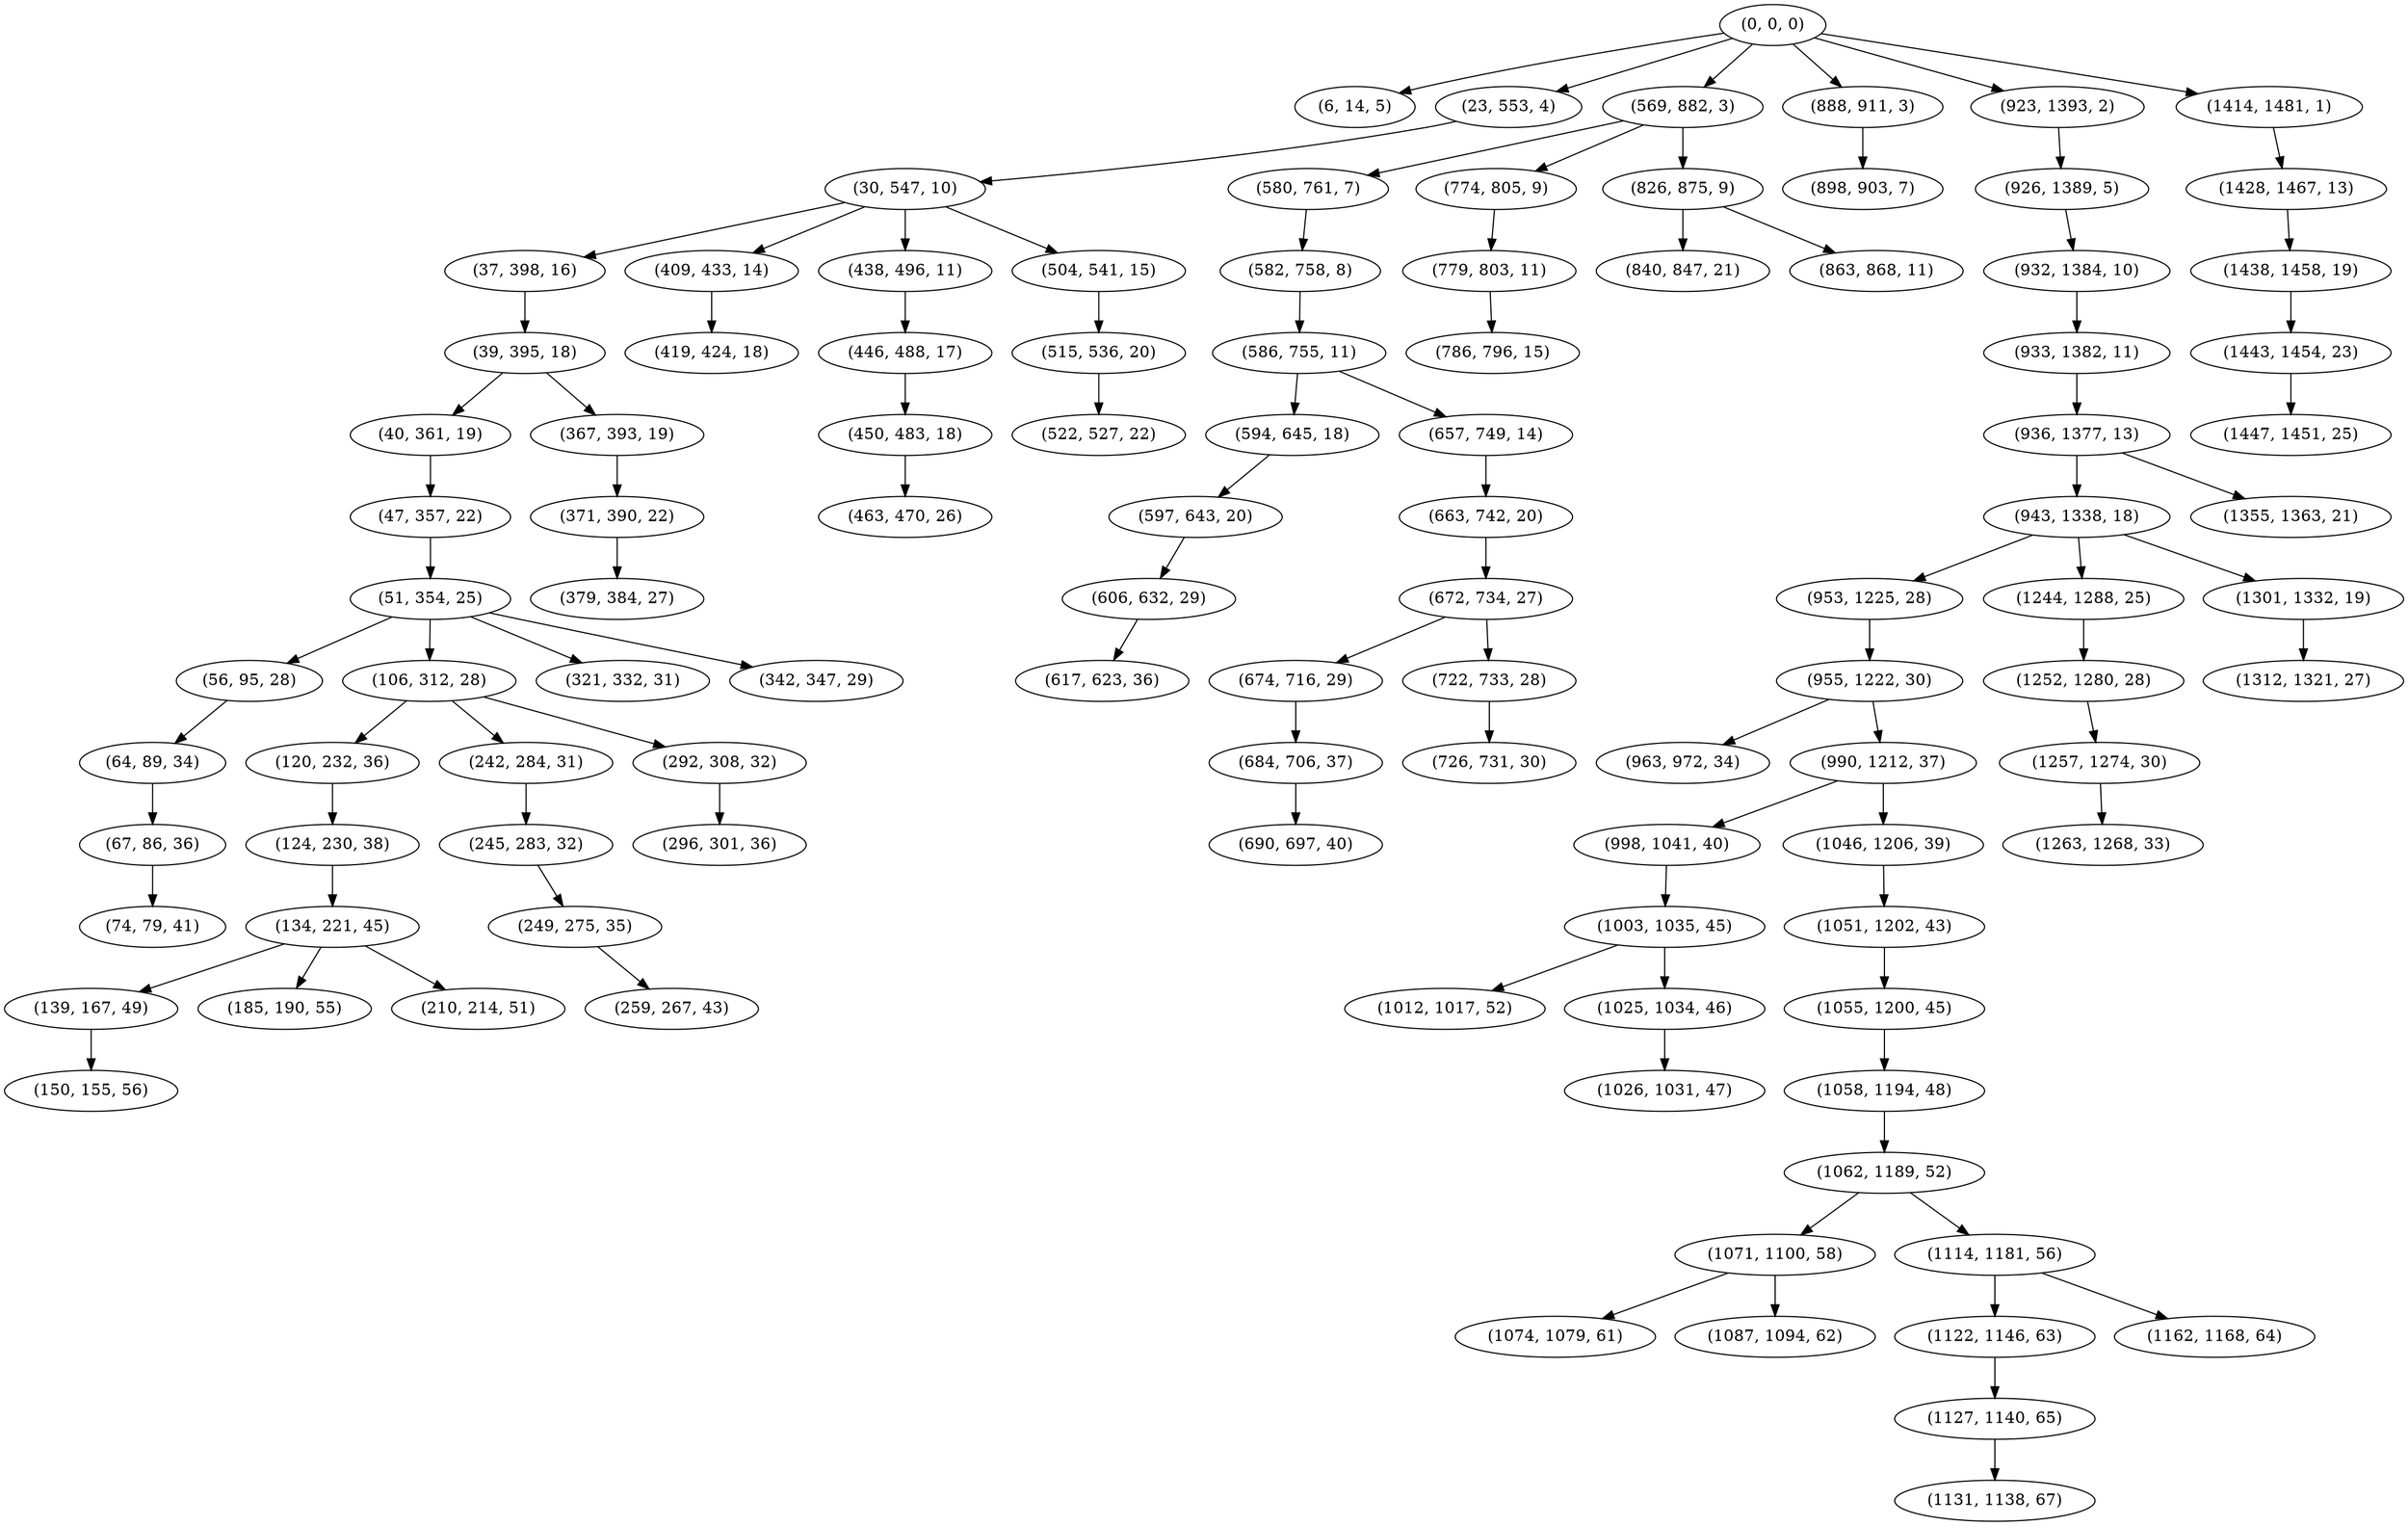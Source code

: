 digraph tree {
    "(0, 0, 0)";
    "(6, 14, 5)";
    "(23, 553, 4)";
    "(30, 547, 10)";
    "(37, 398, 16)";
    "(39, 395, 18)";
    "(40, 361, 19)";
    "(47, 357, 22)";
    "(51, 354, 25)";
    "(56, 95, 28)";
    "(64, 89, 34)";
    "(67, 86, 36)";
    "(74, 79, 41)";
    "(106, 312, 28)";
    "(120, 232, 36)";
    "(124, 230, 38)";
    "(134, 221, 45)";
    "(139, 167, 49)";
    "(150, 155, 56)";
    "(185, 190, 55)";
    "(210, 214, 51)";
    "(242, 284, 31)";
    "(245, 283, 32)";
    "(249, 275, 35)";
    "(259, 267, 43)";
    "(292, 308, 32)";
    "(296, 301, 36)";
    "(321, 332, 31)";
    "(342, 347, 29)";
    "(367, 393, 19)";
    "(371, 390, 22)";
    "(379, 384, 27)";
    "(409, 433, 14)";
    "(419, 424, 18)";
    "(438, 496, 11)";
    "(446, 488, 17)";
    "(450, 483, 18)";
    "(463, 470, 26)";
    "(504, 541, 15)";
    "(515, 536, 20)";
    "(522, 527, 22)";
    "(569, 882, 3)";
    "(580, 761, 7)";
    "(582, 758, 8)";
    "(586, 755, 11)";
    "(594, 645, 18)";
    "(597, 643, 20)";
    "(606, 632, 29)";
    "(617, 623, 36)";
    "(657, 749, 14)";
    "(663, 742, 20)";
    "(672, 734, 27)";
    "(674, 716, 29)";
    "(684, 706, 37)";
    "(690, 697, 40)";
    "(722, 733, 28)";
    "(726, 731, 30)";
    "(774, 805, 9)";
    "(779, 803, 11)";
    "(786, 796, 15)";
    "(826, 875, 9)";
    "(840, 847, 21)";
    "(863, 868, 11)";
    "(888, 911, 3)";
    "(898, 903, 7)";
    "(923, 1393, 2)";
    "(926, 1389, 5)";
    "(932, 1384, 10)";
    "(933, 1382, 11)";
    "(936, 1377, 13)";
    "(943, 1338, 18)";
    "(953, 1225, 28)";
    "(955, 1222, 30)";
    "(963, 972, 34)";
    "(990, 1212, 37)";
    "(998, 1041, 40)";
    "(1003, 1035, 45)";
    "(1012, 1017, 52)";
    "(1025, 1034, 46)";
    "(1026, 1031, 47)";
    "(1046, 1206, 39)";
    "(1051, 1202, 43)";
    "(1055, 1200, 45)";
    "(1058, 1194, 48)";
    "(1062, 1189, 52)";
    "(1071, 1100, 58)";
    "(1074, 1079, 61)";
    "(1087, 1094, 62)";
    "(1114, 1181, 56)";
    "(1122, 1146, 63)";
    "(1127, 1140, 65)";
    "(1131, 1138, 67)";
    "(1162, 1168, 64)";
    "(1244, 1288, 25)";
    "(1252, 1280, 28)";
    "(1257, 1274, 30)";
    "(1263, 1268, 33)";
    "(1301, 1332, 19)";
    "(1312, 1321, 27)";
    "(1355, 1363, 21)";
    "(1414, 1481, 1)";
    "(1428, 1467, 13)";
    "(1438, 1458, 19)";
    "(1443, 1454, 23)";
    "(1447, 1451, 25)";
    "(0, 0, 0)" -> "(6, 14, 5)";
    "(0, 0, 0)" -> "(23, 553, 4)";
    "(0, 0, 0)" -> "(569, 882, 3)";
    "(0, 0, 0)" -> "(888, 911, 3)";
    "(0, 0, 0)" -> "(923, 1393, 2)";
    "(0, 0, 0)" -> "(1414, 1481, 1)";
    "(23, 553, 4)" -> "(30, 547, 10)";
    "(30, 547, 10)" -> "(37, 398, 16)";
    "(30, 547, 10)" -> "(409, 433, 14)";
    "(30, 547, 10)" -> "(438, 496, 11)";
    "(30, 547, 10)" -> "(504, 541, 15)";
    "(37, 398, 16)" -> "(39, 395, 18)";
    "(39, 395, 18)" -> "(40, 361, 19)";
    "(39, 395, 18)" -> "(367, 393, 19)";
    "(40, 361, 19)" -> "(47, 357, 22)";
    "(47, 357, 22)" -> "(51, 354, 25)";
    "(51, 354, 25)" -> "(56, 95, 28)";
    "(51, 354, 25)" -> "(106, 312, 28)";
    "(51, 354, 25)" -> "(321, 332, 31)";
    "(51, 354, 25)" -> "(342, 347, 29)";
    "(56, 95, 28)" -> "(64, 89, 34)";
    "(64, 89, 34)" -> "(67, 86, 36)";
    "(67, 86, 36)" -> "(74, 79, 41)";
    "(106, 312, 28)" -> "(120, 232, 36)";
    "(106, 312, 28)" -> "(242, 284, 31)";
    "(106, 312, 28)" -> "(292, 308, 32)";
    "(120, 232, 36)" -> "(124, 230, 38)";
    "(124, 230, 38)" -> "(134, 221, 45)";
    "(134, 221, 45)" -> "(139, 167, 49)";
    "(134, 221, 45)" -> "(185, 190, 55)";
    "(134, 221, 45)" -> "(210, 214, 51)";
    "(139, 167, 49)" -> "(150, 155, 56)";
    "(242, 284, 31)" -> "(245, 283, 32)";
    "(245, 283, 32)" -> "(249, 275, 35)";
    "(249, 275, 35)" -> "(259, 267, 43)";
    "(292, 308, 32)" -> "(296, 301, 36)";
    "(367, 393, 19)" -> "(371, 390, 22)";
    "(371, 390, 22)" -> "(379, 384, 27)";
    "(409, 433, 14)" -> "(419, 424, 18)";
    "(438, 496, 11)" -> "(446, 488, 17)";
    "(446, 488, 17)" -> "(450, 483, 18)";
    "(450, 483, 18)" -> "(463, 470, 26)";
    "(504, 541, 15)" -> "(515, 536, 20)";
    "(515, 536, 20)" -> "(522, 527, 22)";
    "(569, 882, 3)" -> "(580, 761, 7)";
    "(569, 882, 3)" -> "(774, 805, 9)";
    "(569, 882, 3)" -> "(826, 875, 9)";
    "(580, 761, 7)" -> "(582, 758, 8)";
    "(582, 758, 8)" -> "(586, 755, 11)";
    "(586, 755, 11)" -> "(594, 645, 18)";
    "(586, 755, 11)" -> "(657, 749, 14)";
    "(594, 645, 18)" -> "(597, 643, 20)";
    "(597, 643, 20)" -> "(606, 632, 29)";
    "(606, 632, 29)" -> "(617, 623, 36)";
    "(657, 749, 14)" -> "(663, 742, 20)";
    "(663, 742, 20)" -> "(672, 734, 27)";
    "(672, 734, 27)" -> "(674, 716, 29)";
    "(672, 734, 27)" -> "(722, 733, 28)";
    "(674, 716, 29)" -> "(684, 706, 37)";
    "(684, 706, 37)" -> "(690, 697, 40)";
    "(722, 733, 28)" -> "(726, 731, 30)";
    "(774, 805, 9)" -> "(779, 803, 11)";
    "(779, 803, 11)" -> "(786, 796, 15)";
    "(826, 875, 9)" -> "(840, 847, 21)";
    "(826, 875, 9)" -> "(863, 868, 11)";
    "(888, 911, 3)" -> "(898, 903, 7)";
    "(923, 1393, 2)" -> "(926, 1389, 5)";
    "(926, 1389, 5)" -> "(932, 1384, 10)";
    "(932, 1384, 10)" -> "(933, 1382, 11)";
    "(933, 1382, 11)" -> "(936, 1377, 13)";
    "(936, 1377, 13)" -> "(943, 1338, 18)";
    "(936, 1377, 13)" -> "(1355, 1363, 21)";
    "(943, 1338, 18)" -> "(953, 1225, 28)";
    "(943, 1338, 18)" -> "(1244, 1288, 25)";
    "(943, 1338, 18)" -> "(1301, 1332, 19)";
    "(953, 1225, 28)" -> "(955, 1222, 30)";
    "(955, 1222, 30)" -> "(963, 972, 34)";
    "(955, 1222, 30)" -> "(990, 1212, 37)";
    "(990, 1212, 37)" -> "(998, 1041, 40)";
    "(990, 1212, 37)" -> "(1046, 1206, 39)";
    "(998, 1041, 40)" -> "(1003, 1035, 45)";
    "(1003, 1035, 45)" -> "(1012, 1017, 52)";
    "(1003, 1035, 45)" -> "(1025, 1034, 46)";
    "(1025, 1034, 46)" -> "(1026, 1031, 47)";
    "(1046, 1206, 39)" -> "(1051, 1202, 43)";
    "(1051, 1202, 43)" -> "(1055, 1200, 45)";
    "(1055, 1200, 45)" -> "(1058, 1194, 48)";
    "(1058, 1194, 48)" -> "(1062, 1189, 52)";
    "(1062, 1189, 52)" -> "(1071, 1100, 58)";
    "(1062, 1189, 52)" -> "(1114, 1181, 56)";
    "(1071, 1100, 58)" -> "(1074, 1079, 61)";
    "(1071, 1100, 58)" -> "(1087, 1094, 62)";
    "(1114, 1181, 56)" -> "(1122, 1146, 63)";
    "(1114, 1181, 56)" -> "(1162, 1168, 64)";
    "(1122, 1146, 63)" -> "(1127, 1140, 65)";
    "(1127, 1140, 65)" -> "(1131, 1138, 67)";
    "(1244, 1288, 25)" -> "(1252, 1280, 28)";
    "(1252, 1280, 28)" -> "(1257, 1274, 30)";
    "(1257, 1274, 30)" -> "(1263, 1268, 33)";
    "(1301, 1332, 19)" -> "(1312, 1321, 27)";
    "(1414, 1481, 1)" -> "(1428, 1467, 13)";
    "(1428, 1467, 13)" -> "(1438, 1458, 19)";
    "(1438, 1458, 19)" -> "(1443, 1454, 23)";
    "(1443, 1454, 23)" -> "(1447, 1451, 25)";
}
